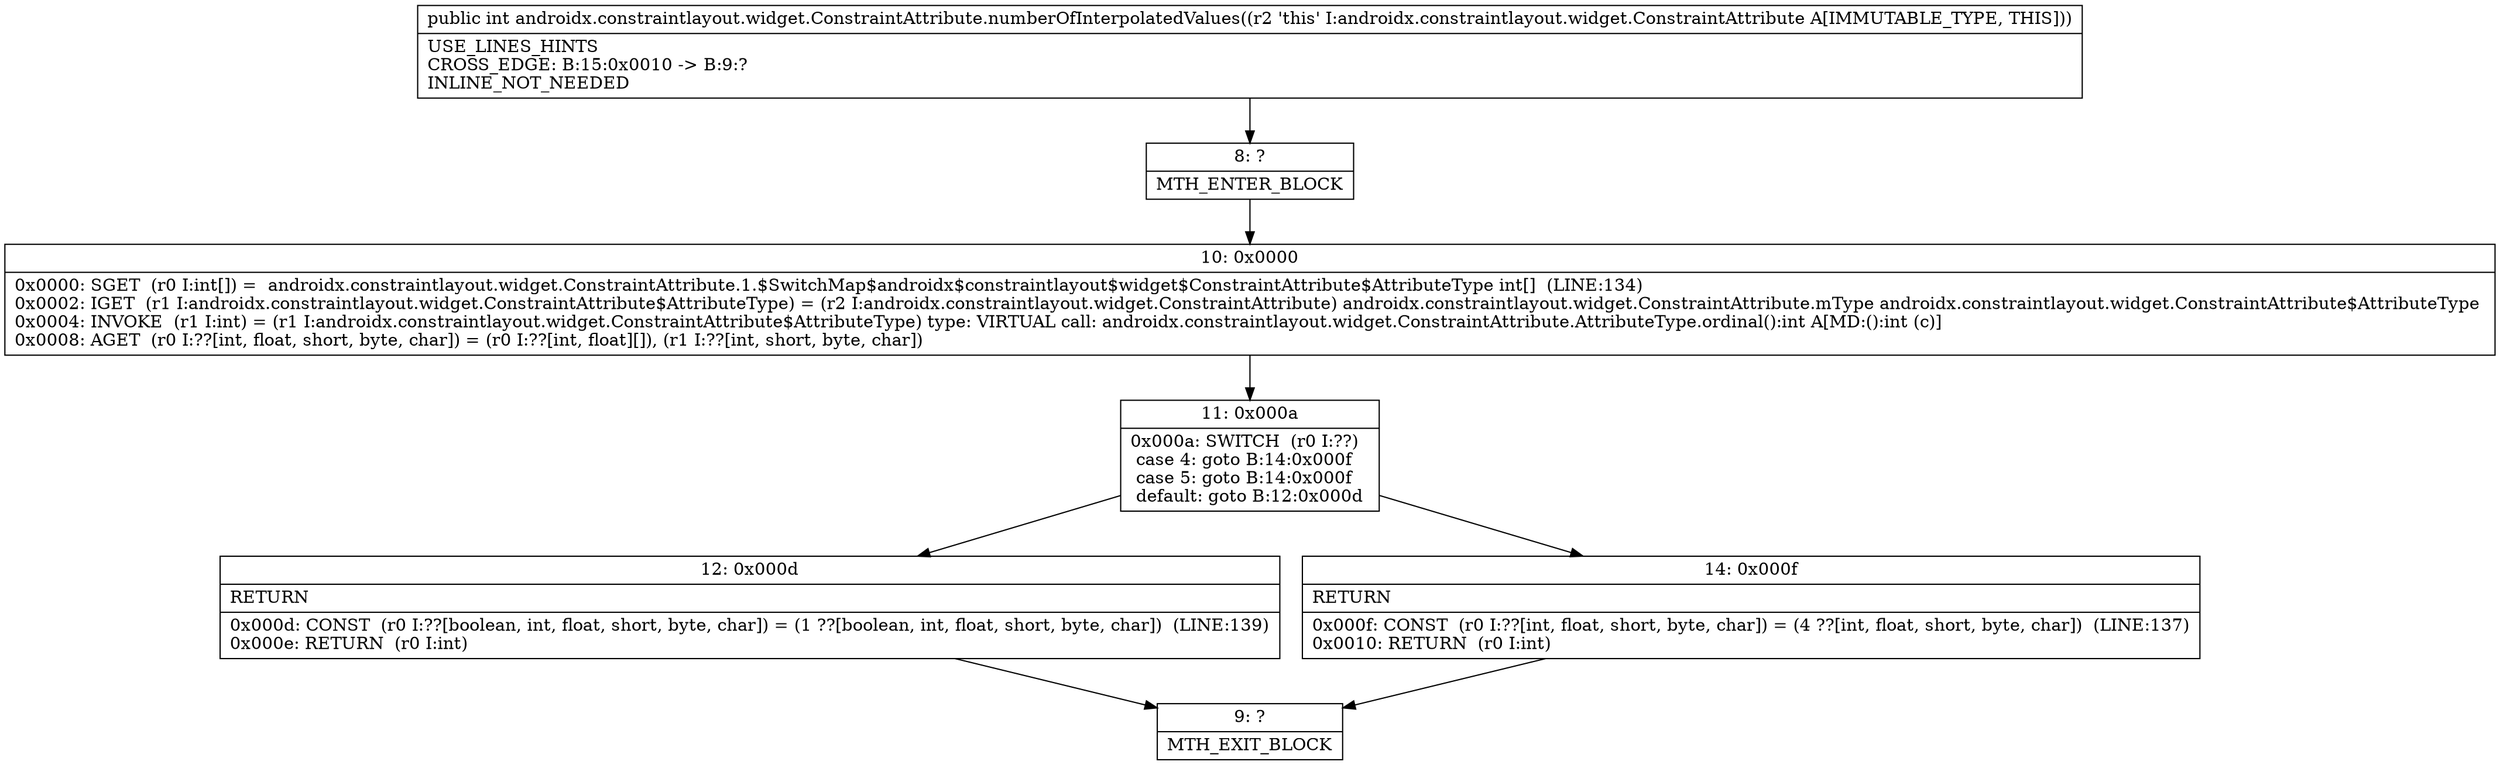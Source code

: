 digraph "CFG forandroidx.constraintlayout.widget.ConstraintAttribute.numberOfInterpolatedValues()I" {
Node_8 [shape=record,label="{8\:\ ?|MTH_ENTER_BLOCK\l}"];
Node_10 [shape=record,label="{10\:\ 0x0000|0x0000: SGET  (r0 I:int[]) =  androidx.constraintlayout.widget.ConstraintAttribute.1.$SwitchMap$androidx$constraintlayout$widget$ConstraintAttribute$AttributeType int[]  (LINE:134)\l0x0002: IGET  (r1 I:androidx.constraintlayout.widget.ConstraintAttribute$AttributeType) = (r2 I:androidx.constraintlayout.widget.ConstraintAttribute) androidx.constraintlayout.widget.ConstraintAttribute.mType androidx.constraintlayout.widget.ConstraintAttribute$AttributeType \l0x0004: INVOKE  (r1 I:int) = (r1 I:androidx.constraintlayout.widget.ConstraintAttribute$AttributeType) type: VIRTUAL call: androidx.constraintlayout.widget.ConstraintAttribute.AttributeType.ordinal():int A[MD:():int (c)]\l0x0008: AGET  (r0 I:??[int, float, short, byte, char]) = (r0 I:??[int, float][]), (r1 I:??[int, short, byte, char]) \l}"];
Node_11 [shape=record,label="{11\:\ 0x000a|0x000a: SWITCH  (r0 I:??)\l case 4: goto B:14:0x000f\l case 5: goto B:14:0x000f\l default: goto B:12:0x000d \l}"];
Node_12 [shape=record,label="{12\:\ 0x000d|RETURN\l|0x000d: CONST  (r0 I:??[boolean, int, float, short, byte, char]) = (1 ??[boolean, int, float, short, byte, char])  (LINE:139)\l0x000e: RETURN  (r0 I:int) \l}"];
Node_9 [shape=record,label="{9\:\ ?|MTH_EXIT_BLOCK\l}"];
Node_14 [shape=record,label="{14\:\ 0x000f|RETURN\l|0x000f: CONST  (r0 I:??[int, float, short, byte, char]) = (4 ??[int, float, short, byte, char])  (LINE:137)\l0x0010: RETURN  (r0 I:int) \l}"];
MethodNode[shape=record,label="{public int androidx.constraintlayout.widget.ConstraintAttribute.numberOfInterpolatedValues((r2 'this' I:androidx.constraintlayout.widget.ConstraintAttribute A[IMMUTABLE_TYPE, THIS]))  | USE_LINES_HINTS\lCROSS_EDGE: B:15:0x0010 \-\> B:9:?\lINLINE_NOT_NEEDED\l}"];
MethodNode -> Node_8;Node_8 -> Node_10;
Node_10 -> Node_11;
Node_11 -> Node_12;
Node_11 -> Node_14;
Node_12 -> Node_9;
Node_14 -> Node_9;
}

